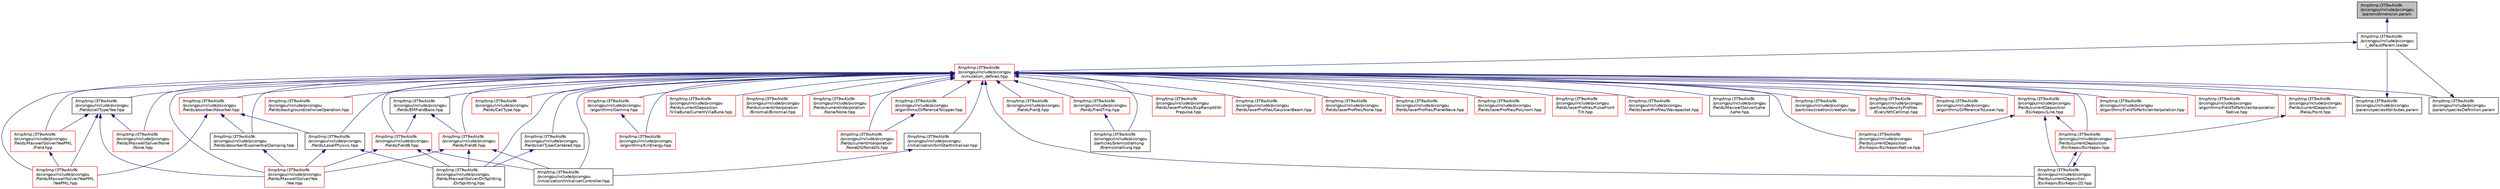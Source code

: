 digraph "/tmp/tmp.I3T9wAlo9k/picongpu/include/picongpu/param/dimension.param"
{
 // LATEX_PDF_SIZE
  edge [fontname="Helvetica",fontsize="10",labelfontname="Helvetica",labelfontsize="10"];
  node [fontname="Helvetica",fontsize="10",shape=record];
  Node1 [label="/tmp/tmp.I3T9wAlo9k\l/picongpu/include/picongpu\l/param/dimension.param",height=0.2,width=0.4,color="black", fillcolor="grey75", style="filled", fontcolor="black",tooltip=" "];
  Node1 -> Node2 [dir="back",color="midnightblue",fontsize="10",style="solid",fontname="Helvetica"];
  Node2 [label="/tmp/tmp.I3T9wAlo9k\l/picongpu/include/picongpu\l/_defaultParam.loader",height=0.2,width=0.4,color="black", fillcolor="white", style="filled",URL="$__default_param_8loader.html",tooltip=" "];
  Node2 -> Node3 [dir="back",color="midnightblue",fontsize="10",style="solid",fontname="Helvetica"];
  Node3 [label="/tmp/tmp.I3T9wAlo9k\l/picongpu/include/picongpu\l/simulation_defines.hpp",height=0.2,width=0.4,color="red", fillcolor="white", style="filled",URL="$simulation__defines_8hpp_source.html",tooltip=" "];
  Node3 -> Node4 [dir="back",color="midnightblue",fontsize="10",style="solid",fontname="Helvetica"];
  Node4 [label="/tmp/tmp.I3T9wAlo9k\l/picongpu/include/picongpu\l/algorithms/DifferenceToLower.hpp",height=0.2,width=0.4,color="red", fillcolor="white", style="filled",URL="$_difference_to_lower_8hpp_source.html",tooltip=" "];
  Node3 -> Node25 [dir="back",color="midnightblue",fontsize="10",style="solid",fontname="Helvetica"];
  Node25 [label="/tmp/tmp.I3T9wAlo9k\l/picongpu/include/picongpu\l/algorithms/DifferenceToUpper.hpp",height=0.2,width=0.4,color="red", fillcolor="white", style="filled",URL="$_difference_to_upper_8hpp_source.html",tooltip=" "];
  Node25 -> Node6 [dir="back",color="midnightblue",fontsize="10",style="solid",fontname="Helvetica"];
  Node6 [label="/tmp/tmp.I3T9wAlo9k\l/picongpu/include/picongpu\l/fields/currentInterpolation\l/NoneDS/NoneDS.hpp",height=0.2,width=0.4,color="red", fillcolor="white", style="filled",URL="$_none_d_s_8hpp_source.html",tooltip=" "];
  Node3 -> Node26 [dir="back",color="midnightblue",fontsize="10",style="solid",fontname="Helvetica"];
  Node26 [label="/tmp/tmp.I3T9wAlo9k\l/picongpu/include/picongpu\l/algorithms/FieldToParticleInterpolation.hpp",height=0.2,width=0.4,color="red", fillcolor="white", style="filled",URL="$_field_to_particle_interpolation_8hpp_source.html",tooltip=" "];
  Node3 -> Node28 [dir="back",color="midnightblue",fontsize="10",style="solid",fontname="Helvetica"];
  Node28 [label="/tmp/tmp.I3T9wAlo9k\l/picongpu/include/picongpu\l/algorithms/FieldToParticleInterpolation\lNative.hpp",height=0.2,width=0.4,color="red", fillcolor="white", style="filled",URL="$_field_to_particle_interpolation_native_8hpp_source.html",tooltip=" "];
  Node3 -> Node29 [dir="back",color="midnightblue",fontsize="10",style="solid",fontname="Helvetica"];
  Node29 [label="/tmp/tmp.I3T9wAlo9k\l/picongpu/include/picongpu\l/algorithms/Gamma.hpp",height=0.2,width=0.4,color="red", fillcolor="white", style="filled",URL="$_gamma_8hpp_source.html",tooltip=" "];
  Node29 -> Node30 [dir="back",color="midnightblue",fontsize="10",style="solid",fontname="Helvetica"];
  Node30 [label="/tmp/tmp.I3T9wAlo9k\l/picongpu/include/picongpu\l/algorithms/KinEnergy.hpp",height=0.2,width=0.4,color="red", fillcolor="white", style="filled",URL="$_kin_energy_8hpp_source.html",tooltip=" "];
  Node3 -> Node30 [dir="back",color="midnightblue",fontsize="10",style="solid",fontname="Helvetica"];
  Node3 -> Node44 [dir="back",color="midnightblue",fontsize="10",style="solid",fontname="Helvetica"];
  Node44 [label="/tmp/tmp.I3T9wAlo9k\l/picongpu/include/picongpu\l/fields/absorber/Absorber.hpp",height=0.2,width=0.4,color="red", fillcolor="white", style="filled",URL="$_absorber_8hpp_source.html",tooltip=" "];
  Node44 -> Node45 [dir="back",color="midnightblue",fontsize="10",style="solid",fontname="Helvetica"];
  Node45 [label="/tmp/tmp.I3T9wAlo9k\l/picongpu/include/picongpu\l/fields/absorber/ExponentialDamping.hpp",height=0.2,width=0.4,color="black", fillcolor="white", style="filled",URL="$_exponential_damping_8hpp_source.html",tooltip=" "];
  Node45 -> Node14 [dir="back",color="midnightblue",fontsize="10",style="solid",fontname="Helvetica"];
  Node14 [label="/tmp/tmp.I3T9wAlo9k\l/picongpu/include/picongpu\l/fields/MaxwellSolver/Yee\l/Yee.hpp",height=0.2,width=0.4,color="red", fillcolor="white", style="filled",URL="$_maxwell_solver_2_yee_2_yee_8hpp_source.html",tooltip=" "];
  Node44 -> Node46 [dir="back",color="midnightblue",fontsize="10",style="solid",fontname="Helvetica"];
  Node46 [label="/tmp/tmp.I3T9wAlo9k\l/picongpu/include/picongpu\l/fields/LaserPhysics.hpp",height=0.2,width=0.4,color="black", fillcolor="white", style="filled",URL="$_laser_physics_8hpp_source.html",tooltip=" "];
  Node46 -> Node47 [dir="back",color="midnightblue",fontsize="10",style="solid",fontname="Helvetica"];
  Node47 [label="/tmp/tmp.I3T9wAlo9k\l/picongpu/include/picongpu\l/fields/MaxwellSolver/DirSplitting\l/DirSplitting.hpp",height=0.2,width=0.4,color="black", fillcolor="white", style="filled",URL="$_dir_splitting_8hpp_source.html",tooltip=" "];
  Node46 -> Node14 [dir="back",color="midnightblue",fontsize="10",style="solid",fontname="Helvetica"];
  Node44 -> Node48 [dir="back",color="midnightblue",fontsize="10",style="solid",fontname="Helvetica"];
  Node48 [label="/tmp/tmp.I3T9wAlo9k\l/picongpu/include/picongpu\l/fields/MaxwellSolver/YeePML\l/YeePML.hpp",height=0.2,width=0.4,color="red", fillcolor="white", style="filled",URL="$_yee_p_m_l_8hpp_source.html",tooltip=" "];
  Node3 -> Node45 [dir="back",color="midnightblue",fontsize="10",style="solid",fontname="Helvetica"];
  Node3 -> Node50 [dir="back",color="midnightblue",fontsize="10",style="solid",fontname="Helvetica"];
  Node50 [label="/tmp/tmp.I3T9wAlo9k\l/picongpu/include/picongpu\l/fields/background/cellwiseOperation.hpp",height=0.2,width=0.4,color="red", fillcolor="white", style="filled",URL="$cellwise_operation_8hpp_source.html",tooltip=" "];
  Node3 -> Node53 [dir="back",color="midnightblue",fontsize="10",style="solid",fontname="Helvetica"];
  Node53 [label="/tmp/tmp.I3T9wAlo9k\l/picongpu/include/picongpu\l/fields/cellType/Centered.hpp",height=0.2,width=0.4,color="black", fillcolor="white", style="filled",URL="$_centered_8hpp_source.html",tooltip=" "];
  Node53 -> Node47 [dir="back",color="midnightblue",fontsize="10",style="solid",fontname="Helvetica"];
  Node3 -> Node54 [dir="back",color="midnightblue",fontsize="10",style="solid",fontname="Helvetica"];
  Node54 [label="/tmp/tmp.I3T9wAlo9k\l/picongpu/include/picongpu\l/fields/cellType/Yee.hpp",height=0.2,width=0.4,color="black", fillcolor="white", style="filled",URL="$cell_type_2_yee_8hpp_source.html",tooltip=" "];
  Node54 -> Node55 [dir="back",color="midnightblue",fontsize="10",style="solid",fontname="Helvetica"];
  Node55 [label="/tmp/tmp.I3T9wAlo9k\l/picongpu/include/picongpu\l/fields/MaxwellSolver/None\l/None.hpp",height=0.2,width=0.4,color="red", fillcolor="white", style="filled",URL="$_maxwell_solver_2_none_2_none_8hpp_source.html",tooltip=" "];
  Node54 -> Node14 [dir="back",color="midnightblue",fontsize="10",style="solid",fontname="Helvetica"];
  Node54 -> Node56 [dir="back",color="midnightblue",fontsize="10",style="solid",fontname="Helvetica"];
  Node56 [label="/tmp/tmp.I3T9wAlo9k\l/picongpu/include/picongpu\l/fields/MaxwellSolver/YeePML\l/Field.hpp",height=0.2,width=0.4,color="red", fillcolor="white", style="filled",URL="$fields_2_maxwell_solver_2_yee_p_m_l_2_field_8hpp_source.html",tooltip=" "];
  Node56 -> Node48 [dir="back",color="midnightblue",fontsize="10",style="solid",fontname="Helvetica"];
  Node54 -> Node48 [dir="back",color="midnightblue",fontsize="10",style="solid",fontname="Helvetica"];
  Node3 -> Node16 [dir="back",color="midnightblue",fontsize="10",style="solid",fontname="Helvetica"];
  Node16 [label="/tmp/tmp.I3T9wAlo9k\l/picongpu/include/picongpu\l/fields/CellType.hpp",height=0.2,width=0.4,color="red", fillcolor="white", style="filled",URL="$_cell_type_8hpp_source.html",tooltip=" "];
  Node3 -> Node57 [dir="back",color="midnightblue",fontsize="10",style="solid",fontname="Helvetica"];
  Node57 [label="/tmp/tmp.I3T9wAlo9k\l/picongpu/include/picongpu\l/fields/currentDeposition\l/Esirkepov/Esirkepov.hpp",height=0.2,width=0.4,color="red", fillcolor="white", style="filled",URL="$_esirkepov_8hpp_source.html",tooltip=" "];
  Node57 -> Node58 [dir="back",color="midnightblue",fontsize="10",style="solid",fontname="Helvetica"];
  Node58 [label="/tmp/tmp.I3T9wAlo9k\l/picongpu/include/picongpu\l/fields/currentDeposition\l/Esirkepov/Esirkepov2D.hpp",height=0.2,width=0.4,color="black", fillcolor="white", style="filled",URL="$_esirkepov2_d_8hpp_source.html",tooltip=" "];
  Node58 -> Node57 [dir="back",color="midnightblue",fontsize="10",style="solid",fontname="Helvetica"];
  Node3 -> Node58 [dir="back",color="midnightblue",fontsize="10",style="solid",fontname="Helvetica"];
  Node3 -> Node60 [dir="back",color="midnightblue",fontsize="10",style="solid",fontname="Helvetica"];
  Node60 [label="/tmp/tmp.I3T9wAlo9k\l/picongpu/include/picongpu\l/fields/currentDeposition\l/Esirkepov/EsirkepovNative.hpp",height=0.2,width=0.4,color="red", fillcolor="white", style="filled",URL="$_esirkepov_native_8hpp_source.html",tooltip=" "];
  Node3 -> Node61 [dir="back",color="midnightblue",fontsize="10",style="solid",fontname="Helvetica"];
  Node61 [label="/tmp/tmp.I3T9wAlo9k\l/picongpu/include/picongpu\l/fields/currentDeposition\l/Esirkepov/Line.hpp",height=0.2,width=0.4,color="red", fillcolor="white", style="filled",URL="$_line_8hpp_source.html",tooltip=" "];
  Node61 -> Node57 [dir="back",color="midnightblue",fontsize="10",style="solid",fontname="Helvetica"];
  Node61 -> Node58 [dir="back",color="midnightblue",fontsize="10",style="solid",fontname="Helvetica"];
  Node61 -> Node60 [dir="back",color="midnightblue",fontsize="10",style="solid",fontname="Helvetica"];
  Node3 -> Node64 [dir="back",color="midnightblue",fontsize="10",style="solid",fontname="Helvetica"];
  Node64 [label="/tmp/tmp.I3T9wAlo9k\l/picongpu/include/picongpu\l/fields/currentDeposition\l/RelayPoint.hpp",height=0.2,width=0.4,color="red", fillcolor="white", style="filled",URL="$_relay_point_8hpp_source.html",tooltip=" "];
  Node64 -> Node57 [dir="back",color="midnightblue",fontsize="10",style="solid",fontname="Helvetica"];
  Node3 -> Node65 [dir="back",color="midnightblue",fontsize="10",style="solid",fontname="Helvetica"];
  Node65 [label="/tmp/tmp.I3T9wAlo9k\l/picongpu/include/picongpu\l/fields/currentDeposition\l/VillaBune/CurrentVillaBune.hpp",height=0.2,width=0.4,color="red", fillcolor="white", style="filled",URL="$_current_villa_bune_8hpp_source.html",tooltip=" "];
  Node3 -> Node66 [dir="back",color="midnightblue",fontsize="10",style="solid",fontname="Helvetica"];
  Node66 [label="/tmp/tmp.I3T9wAlo9k\l/picongpu/include/picongpu\l/fields/currentInterpolation\l/Binomial/Binomial.hpp",height=0.2,width=0.4,color="red", fillcolor="white", style="filled",URL="$_binomial_8hpp_source.html",tooltip=" "];
  Node3 -> Node67 [dir="back",color="midnightblue",fontsize="10",style="solid",fontname="Helvetica"];
  Node67 [label="/tmp/tmp.I3T9wAlo9k\l/picongpu/include/picongpu\l/fields/currentInterpolation\l/None/None.hpp",height=0.2,width=0.4,color="red", fillcolor="white", style="filled",URL="$current_interpolation_2_none_2_none_8hpp_source.html",tooltip=" "];
  Node3 -> Node6 [dir="back",color="midnightblue",fontsize="10",style="solid",fontname="Helvetica"];
  Node3 -> Node68 [dir="back",color="midnightblue",fontsize="10",style="solid",fontname="Helvetica"];
  Node68 [label="/tmp/tmp.I3T9wAlo9k\l/picongpu/include/picongpu\l/fields/EMFieldBase.hpp",height=0.2,width=0.4,color="black", fillcolor="white", style="filled",URL="$_e_m_field_base_8hpp_source.html",tooltip=" "];
  Node68 -> Node69 [dir="back",color="midnightblue",fontsize="10",style="solid",fontname="Helvetica"];
  Node69 [label="/tmp/tmp.I3T9wAlo9k\l/picongpu/include/picongpu\l/fields/FieldB.hpp",height=0.2,width=0.4,color="red", fillcolor="white", style="filled",URL="$_field_b_8hpp_source.html",tooltip=" "];
  Node69 -> Node47 [dir="back",color="midnightblue",fontsize="10",style="solid",fontname="Helvetica"];
  Node69 -> Node14 [dir="back",color="midnightblue",fontsize="10",style="solid",fontname="Helvetica"];
  Node69 -> Node79 [dir="back",color="midnightblue",fontsize="10",style="solid",fontname="Helvetica"];
  Node79 [label="/tmp/tmp.I3T9wAlo9k\l/picongpu/include/picongpu\l/initialization/InitialiserController.hpp",height=0.2,width=0.4,color="black", fillcolor="white", style="filled",URL="$_initialiser_controller_8hpp_source.html",tooltip=" "];
  Node68 -> Node82 [dir="back",color="midnightblue",fontsize="10",style="solid",fontname="Helvetica"];
  Node82 [label="/tmp/tmp.I3T9wAlo9k\l/picongpu/include/picongpu\l/fields/FieldE.hpp",height=0.2,width=0.4,color="red", fillcolor="white", style="filled",URL="$_field_e_8hpp_source.html",tooltip=" "];
  Node82 -> Node47 [dir="back",color="midnightblue",fontsize="10",style="solid",fontname="Helvetica"];
  Node82 -> Node14 [dir="back",color="midnightblue",fontsize="10",style="solid",fontname="Helvetica"];
  Node82 -> Node79 [dir="back",color="midnightblue",fontsize="10",style="solid",fontname="Helvetica"];
  Node3 -> Node69 [dir="back",color="midnightblue",fontsize="10",style="solid",fontname="Helvetica"];
  Node3 -> Node82 [dir="back",color="midnightblue",fontsize="10",style="solid",fontname="Helvetica"];
  Node3 -> Node73 [dir="back",color="midnightblue",fontsize="10",style="solid",fontname="Helvetica"];
  Node73 [label="/tmp/tmp.I3T9wAlo9k\l/picongpu/include/picongpu\l/fields/FieldJ.hpp",height=0.2,width=0.4,color="red", fillcolor="white", style="filled",URL="$_field_j_8hpp_source.html",tooltip=" "];
  Node3 -> Node84 [dir="back",color="midnightblue",fontsize="10",style="solid",fontname="Helvetica"];
  Node84 [label="/tmp/tmp.I3T9wAlo9k\l/picongpu/include/picongpu\l/fields/FieldTmp.hpp",height=0.2,width=0.4,color="red", fillcolor="white", style="filled",URL="$_field_tmp_8hpp_source.html",tooltip=" "];
  Node84 -> Node85 [dir="back",color="midnightblue",fontsize="10",style="solid",fontname="Helvetica"];
  Node85 [label="/tmp/tmp.I3T9wAlo9k\l/picongpu/include/picongpu\l/particles/bremsstrahlung\l/Bremsstrahlung.hpp",height=0.2,width=0.4,color="black", fillcolor="white", style="filled",URL="$particles_2bremsstrahlung_2_bremsstrahlung_8hpp_source.html",tooltip=" "];
  Node3 -> Node46 [dir="back",color="midnightblue",fontsize="10",style="solid",fontname="Helvetica"];
  Node3 -> Node86 [dir="back",color="midnightblue",fontsize="10",style="solid",fontname="Helvetica"];
  Node86 [label="/tmp/tmp.I3T9wAlo9k\l/picongpu/include/picongpu\l/fields/laserProfiles/ExpRampWith\lPrepulse.hpp",height=0.2,width=0.4,color="red", fillcolor="white", style="filled",URL="$_exp_ramp_with_prepulse_8hpp_source.html",tooltip=" "];
  Node3 -> Node88 [dir="back",color="midnightblue",fontsize="10",style="solid",fontname="Helvetica"];
  Node88 [label="/tmp/tmp.I3T9wAlo9k\l/picongpu/include/picongpu\l/fields/laserProfiles/GaussianBeam.hpp",height=0.2,width=0.4,color="red", fillcolor="white", style="filled",URL="$_gaussian_beam_8hpp_source.html",tooltip=" "];
  Node3 -> Node89 [dir="back",color="midnightblue",fontsize="10",style="solid",fontname="Helvetica"];
  Node89 [label="/tmp/tmp.I3T9wAlo9k\l/picongpu/include/picongpu\l/fields/laserProfiles/None.hpp",height=0.2,width=0.4,color="red", fillcolor="white", style="filled",URL="$laser_profiles_2_none_8hpp_source.html",tooltip=" "];
  Node3 -> Node90 [dir="back",color="midnightblue",fontsize="10",style="solid",fontname="Helvetica"];
  Node90 [label="/tmp/tmp.I3T9wAlo9k\l/picongpu/include/picongpu\l/fields/laserProfiles/PlaneWave.hpp",height=0.2,width=0.4,color="red", fillcolor="white", style="filled",URL="$_plane_wave_8hpp_source.html",tooltip=" "];
  Node3 -> Node91 [dir="back",color="midnightblue",fontsize="10",style="solid",fontname="Helvetica"];
  Node91 [label="/tmp/tmp.I3T9wAlo9k\l/picongpu/include/picongpu\l/fields/laserProfiles/Polynom.hpp",height=0.2,width=0.4,color="red", fillcolor="white", style="filled",URL="$_polynom_8hpp_source.html",tooltip=" "];
  Node3 -> Node92 [dir="back",color="midnightblue",fontsize="10",style="solid",fontname="Helvetica"];
  Node92 [label="/tmp/tmp.I3T9wAlo9k\l/picongpu/include/picongpu\l/fields/laserProfiles/PulseFront\lTilt.hpp",height=0.2,width=0.4,color="red", fillcolor="white", style="filled",URL="$_pulse_front_tilt_8hpp_source.html",tooltip=" "];
  Node3 -> Node93 [dir="back",color="midnightblue",fontsize="10",style="solid",fontname="Helvetica"];
  Node93 [label="/tmp/tmp.I3T9wAlo9k\l/picongpu/include/picongpu\l/fields/laserProfiles/Wavepacket.hpp",height=0.2,width=0.4,color="red", fillcolor="white", style="filled",URL="$_wavepacket_8hpp_source.html",tooltip=" "];
  Node3 -> Node47 [dir="back",color="midnightblue",fontsize="10",style="solid",fontname="Helvetica"];
  Node3 -> Node94 [dir="back",color="midnightblue",fontsize="10",style="solid",fontname="Helvetica"];
  Node94 [label="/tmp/tmp.I3T9wAlo9k\l/picongpu/include/picongpu\l/fields/MaxwellSolver/Lehe\l/Lehe.hpp",height=0.2,width=0.4,color="black", fillcolor="white", style="filled",URL="$_lehe_8hpp_source.html",tooltip=" "];
  Node3 -> Node55 [dir="back",color="midnightblue",fontsize="10",style="solid",fontname="Helvetica"];
  Node3 -> Node14 [dir="back",color="midnightblue",fontsize="10",style="solid",fontname="Helvetica"];
  Node3 -> Node56 [dir="back",color="midnightblue",fontsize="10",style="solid",fontname="Helvetica"];
  Node3 -> Node48 [dir="back",color="midnightblue",fontsize="10",style="solid",fontname="Helvetica"];
  Node3 -> Node79 [dir="back",color="midnightblue",fontsize="10",style="solid",fontname="Helvetica"];
  Node3 -> Node95 [dir="back",color="midnightblue",fontsize="10",style="solid",fontname="Helvetica"];
  Node95 [label="/tmp/tmp.I3T9wAlo9k\l/picongpu/include/picongpu\l/initialization/SimStartInitialiser.hpp",height=0.2,width=0.4,color="black", fillcolor="white", style="filled",URL="$_sim_start_initialiser_8hpp_source.html",tooltip=" "];
  Node95 -> Node79 [dir="back",color="midnightblue",fontsize="10",style="solid",fontname="Helvetica"];
  Node3 -> Node96 [dir="back",color="midnightblue",fontsize="10",style="solid",fontname="Helvetica"];
  Node96 [label="/tmp/tmp.I3T9wAlo9k\l/picongpu/include/picongpu\l/param/speciesAttributes.param",height=0.2,width=0.4,color="black", fillcolor="white", style="filled",URL="$species_attributes_8param.html",tooltip=" "];
  Node96 -> Node2 [dir="back",color="midnightblue",fontsize="10",style="solid",fontname="Helvetica"];
  Node3 -> Node78 [dir="back",color="midnightblue",fontsize="10",style="solid",fontname="Helvetica"];
  Node78 [label="/tmp/tmp.I3T9wAlo9k\l/picongpu/include/picongpu\l/param/speciesDefinition.param",height=0.2,width=0.4,color="black", fillcolor="white", style="filled",URL="$species_definition_8param.html",tooltip=" "];
  Node78 -> Node2 [dir="back",color="midnightblue",fontsize="10",style="solid",fontname="Helvetica"];
  Node3 -> Node85 [dir="back",color="midnightblue",fontsize="10",style="solid",fontname="Helvetica"];
  Node3 -> Node97 [dir="back",color="midnightblue",fontsize="10",style="solid",fontname="Helvetica"];
  Node97 [label="/tmp/tmp.I3T9wAlo9k\l/picongpu/include/picongpu\l/particles/creation/creation.hpp",height=0.2,width=0.4,color="red", fillcolor="white", style="filled",URL="$creation_8hpp_source.html",tooltip=" "];
  Node3 -> Node100 [dir="back",color="midnightblue",fontsize="10",style="solid",fontname="Helvetica"];
  Node100 [label="/tmp/tmp.I3T9wAlo9k\l/picongpu/include/picongpu\l/particles/densityProfiles\l/EveryNthCellImpl.hpp",height=0.2,width=0.4,color="red", fillcolor="white", style="filled",URL="$_every_nth_cell_impl_8hpp_source.html",tooltip=" "];
}
